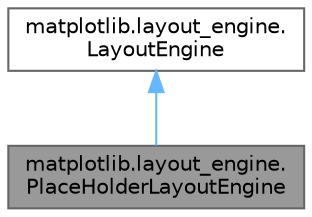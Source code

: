 digraph "matplotlib.layout_engine.PlaceHolderLayoutEngine"
{
 // LATEX_PDF_SIZE
  bgcolor="transparent";
  edge [fontname=Helvetica,fontsize=10,labelfontname=Helvetica,labelfontsize=10];
  node [fontname=Helvetica,fontsize=10,shape=box,height=0.2,width=0.4];
  Node1 [id="Node000001",label="matplotlib.layout_engine.\lPlaceHolderLayoutEngine",height=0.2,width=0.4,color="gray40", fillcolor="grey60", style="filled", fontcolor="black",tooltip=" "];
  Node2 -> Node1 [id="edge1_Node000001_Node000002",dir="back",color="steelblue1",style="solid",tooltip=" "];
  Node2 [id="Node000002",label="matplotlib.layout_engine.\lLayoutEngine",height=0.2,width=0.4,color="gray40", fillcolor="white", style="filled",URL="$dd/d93/classmatplotlib_1_1layout__engine_1_1LayoutEngine.html",tooltip=" "];
}
